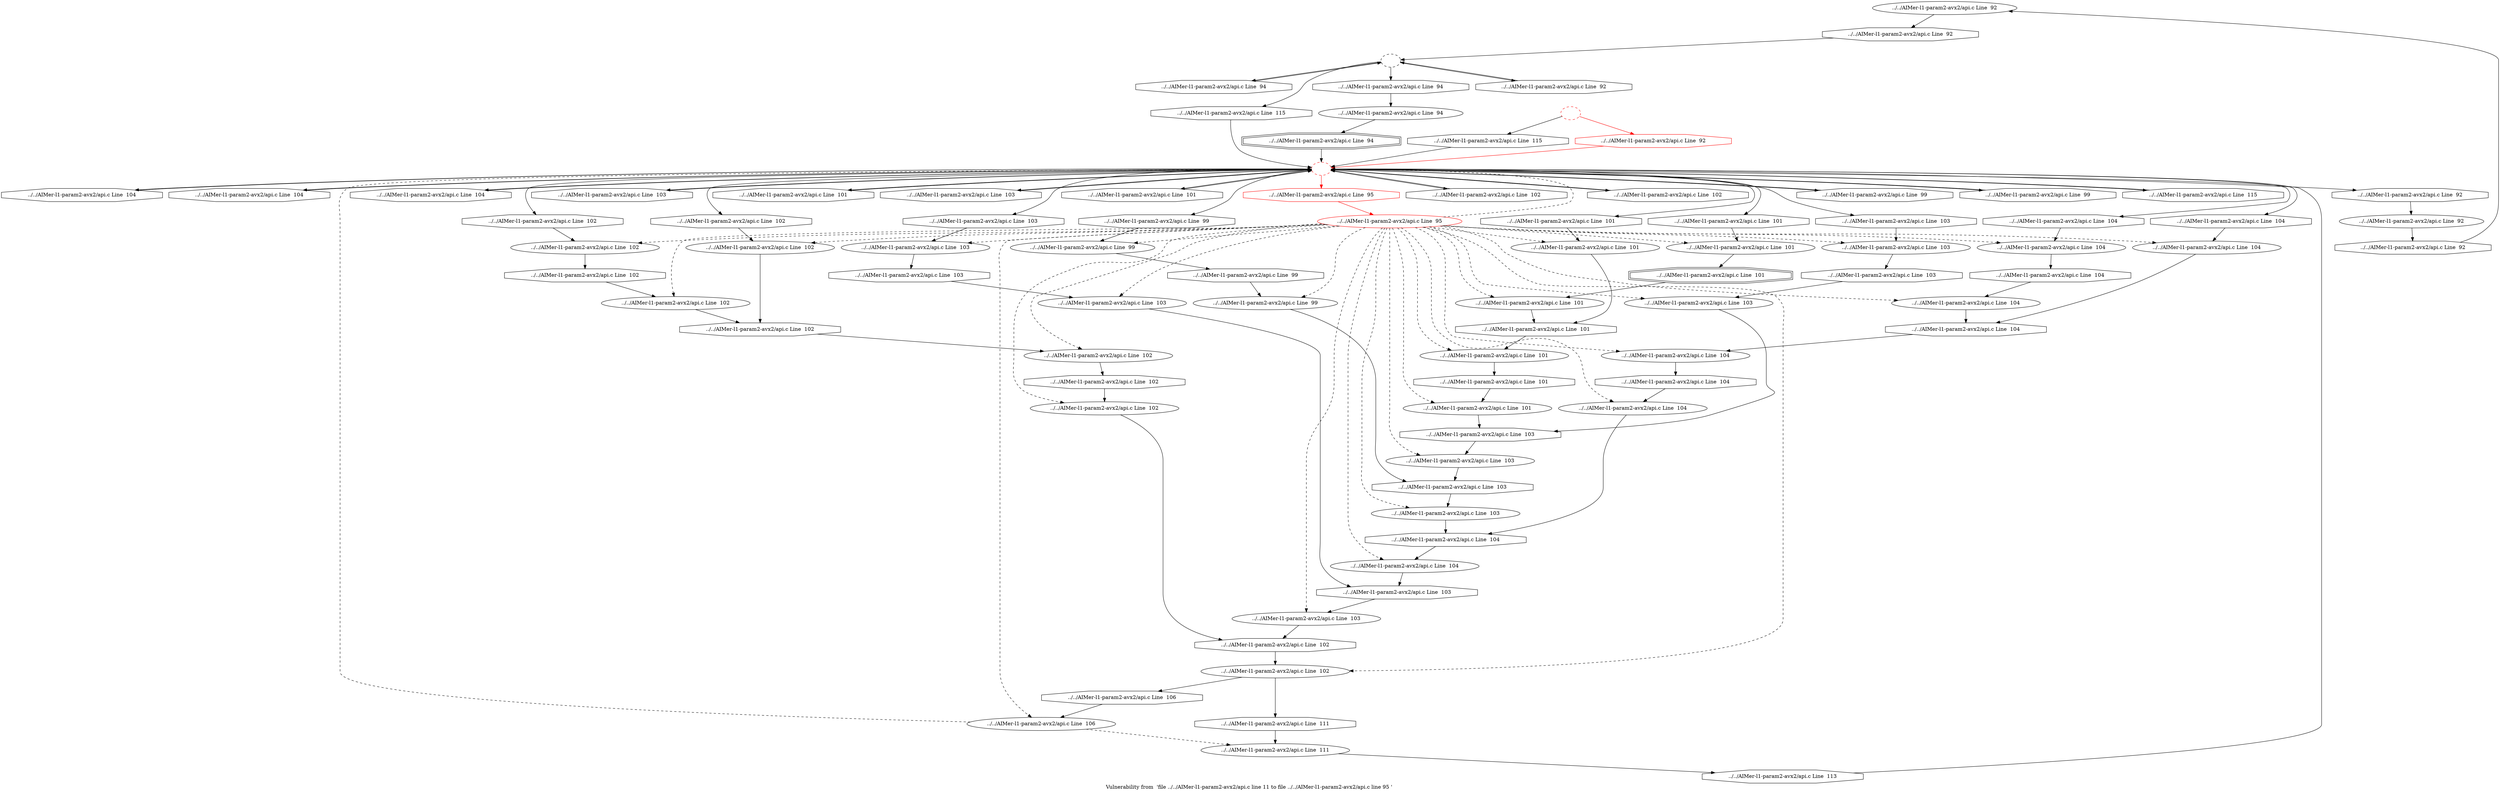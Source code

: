 digraph "Vulnerability from 'file ../../AIMer-l1-param2-avx2/api.c line 11 to file ../../AIMer-l1-param2-avx2/api.c line 95 '  "{
label="Vulnerability from  'file ../../AIMer-l1-param2-avx2/api.c line 11 to file ../../AIMer-l1-param2-avx2/api.c line 95 ' ";
node_578[shape=ellipse,style=solid,label="../../AIMer-l1-param2-avx2/api.c Line  92"]
node_581[shape=octagon,style=solid,label="../../AIMer-l1-param2-avx2/api.c Line  92"]
"node_578"->"node_581"
node_577[shape=octagon,style=solid,label="../../AIMer-l1-param2-avx2/api.c Line  92"]
node_576[shape=ellipse,style=solid,label="../../AIMer-l1-param2-avx2/api.c Line  92"]
"node_577"->"node_576"
node_579[shape=octagon,style=solid,label="../../AIMer-l1-param2-avx2/api.c Line  92"]
"node_576"->"node_579"
node_575[shape=octagon,style=solid,label="../../AIMer-l1-param2-avx2/api.c Line  92", color=red]
node_574[shape=ellipse,style=dashed,label="", color=red]
"node_575"->"node_574" [color=red]
"node_574"->"node_577"
node_632[shape=octagon,style=solid,label="../../AIMer-l1-param2-avx2/api.c Line  104"]
"node_574"->"node_632"
node_633[shape=octagon,style=solid,label="../../AIMer-l1-param2-avx2/api.c Line  104"]
"node_574"->"node_633"
node_635[shape=octagon,style=solid,label="../../AIMer-l1-param2-avx2/api.c Line  104"]
"node_574"->"node_635"
node_638[shape=octagon,style=solid,label="../../AIMer-l1-param2-avx2/api.c Line  104"]
"node_574"->"node_638"
node_640[shape=octagon,style=solid,label="../../AIMer-l1-param2-avx2/api.c Line  104"]
"node_574"->"node_640"
node_623[shape=octagon,style=solid,label="../../AIMer-l1-param2-avx2/api.c Line  103"]
"node_574"->"node_623"
node_625[shape=octagon,style=solid,label="../../AIMer-l1-param2-avx2/api.c Line  103"]
"node_574"->"node_625"
node_594[shape=octagon,style=solid,label="../../AIMer-l1-param2-avx2/api.c Line  101"]
"node_574"->"node_594"
node_618[shape=octagon,style=solid,label="../../AIMer-l1-param2-avx2/api.c Line  103"]
"node_574"->"node_618"
node_620[shape=octagon,style=solid,label="../../AIMer-l1-param2-avx2/api.c Line  103"]
"node_574"->"node_620"
node_599[shape=octagon,style=solid,label="../../AIMer-l1-param2-avx2/api.c Line  101"]
"node_574"->"node_599"
node_596[shape=octagon,style=solid,label="../../AIMer-l1-param2-avx2/api.c Line  101"]
"node_574"->"node_596"
node_591[shape=octagon,style=solid,label="../../AIMer-l1-param2-avx2/api.c Line  99"]
"node_574"->"node_591"
node_606[shape=octagon,style=solid,label="../../AIMer-l1-param2-avx2/api.c Line  102"]
"node_574"->"node_606"
node_608[shape=octagon,style=solid,label="../../AIMer-l1-param2-avx2/api.c Line  102"]
"node_574"->"node_608"
node_609[shape=octagon,style=solid,label="../../AIMer-l1-param2-avx2/api.c Line  102"]
"node_574"->"node_609"
node_611[shape=octagon,style=solid,label="../../AIMer-l1-param2-avx2/api.c Line  102"]
"node_574"->"node_611"
node_601[shape=octagon,style=solid,label="../../AIMer-l1-param2-avx2/api.c Line  101"]
"node_574"->"node_601"
node_587[shape=octagon,style=solid,label="../../AIMer-l1-param2-avx2/api.c Line  95", color=red]
"node_574"->"node_587" [color=red]
node_588[shape=octagon,style=solid,label="../../AIMer-l1-param2-avx2/api.c Line  99"]
"node_574"->"node_588"
node_589[shape=octagon,style=solid,label="../../AIMer-l1-param2-avx2/api.c Line  99"]
"node_574"->"node_589"
node_657[shape=octagon,style=solid,label="../../AIMer-l1-param2-avx2/api.c Line  115"]
"node_574"->"node_657"
node_573[shape=ellipse,style=dashed,label=""]
node_580[shape=octagon,style=solid,label="../../AIMer-l1-param2-avx2/api.c Line  92"]
"node_573"->"node_580"
node_582[shape=octagon,style=solid,label="../../AIMer-l1-param2-avx2/api.c Line  94"]
"node_573"->"node_582"
node_584[shape=octagon,style=solid,label="../../AIMer-l1-param2-avx2/api.c Line  94"]
"node_573"->"node_584"
node_656[shape=octagon,style=solid,label="../../AIMer-l1-param2-avx2/api.c Line  115"]
"node_573"->"node_656"
node_572[shape=ellipse,style=dashed,label="", color=red]
"node_572"->"node_575" [color=red]
node_658[shape=octagon,style=solid,label="../../AIMer-l1-param2-avx2/api.c Line  115"]
"node_572"->"node_658"
node_631[shape=octagon,style=solid,label="../../AIMer-l1-param2-avx2/api.c Line  103"]
node_630[shape=ellipse,style=solid,label="../../AIMer-l1-param2-avx2/api.c Line  103"]
"node_631"->"node_630"
"node_632"->"node_574"
"node_633"->"node_574"
node_634[shape=ellipse,style=solid,label="../../AIMer-l1-param2-avx2/api.c Line  104"]
node_637[shape=octagon,style=solid,label="../../AIMer-l1-param2-avx2/api.c Line  104"]
"node_634"->"node_637"
"node_635"->"node_634"
node_636[shape=ellipse,style=solid,label="../../AIMer-l1-param2-avx2/api.c Line  104"]
node_642[shape=octagon,style=solid,label="../../AIMer-l1-param2-avx2/api.c Line  104"]
"node_636"->"node_642"
"node_637"->"node_636"
"node_638"->"node_574"
node_639[shape=ellipse,style=solid,label="../../AIMer-l1-param2-avx2/api.c Line  104"]
"node_639"->"node_642"
"node_640"->"node_639"
node_641[shape=ellipse,style=solid,label="../../AIMer-l1-param2-avx2/api.c Line  104"]
node_644[shape=octagon,style=solid,label="../../AIMer-l1-param2-avx2/api.c Line  104"]
"node_641"->"node_644"
"node_642"->"node_641"
node_643[shape=ellipse,style=solid,label="../../AIMer-l1-param2-avx2/api.c Line  104"]
node_646[shape=octagon,style=solid,label="../../AIMer-l1-param2-avx2/api.c Line  104"]
"node_643"->"node_646"
"node_644"->"node_643"
"node_579"->"node_578"
node_622[shape=octagon,style=solid,label="../../AIMer-l1-param2-avx2/api.c Line  103"]
node_621[shape=ellipse,style=solid,label="../../AIMer-l1-param2-avx2/api.c Line  103"]
"node_622"->"node_621"
"node_623"->"node_574"
node_624[shape=ellipse,style=solid,label="../../AIMer-l1-param2-avx2/api.c Line  103"]
node_627[shape=octagon,style=solid,label="../../AIMer-l1-param2-avx2/api.c Line  103"]
"node_624"->"node_627"
"node_625"->"node_624"
node_626[shape=ellipse,style=solid,label="../../AIMer-l1-param2-avx2/api.c Line  103"]
node_629[shape=octagon,style=solid,label="../../AIMer-l1-param2-avx2/api.c Line  103"]
"node_626"->"node_629"
"node_627"->"node_626"
node_628[shape=ellipse,style=solid,label="../../AIMer-l1-param2-avx2/api.c Line  103"]
"node_628"->"node_631"
"node_629"->"node_628"
"node_630"->"node_646"
"node_580"->"node_573"
"node_581"->"node_573"
"node_582"->"node_573"
node_583[shape=ellipse,style=solid,label="../../AIMer-l1-param2-avx2/api.c Line  94"]
node_585[shape=doubleoctagon,style=solid,label="../../AIMer-l1-param2-avx2/api.c Line  94"]
"node_583"->"node_585"
"node_584"->"node_583"
"node_594"->"node_574"
node_592[shape=ellipse,style=solid,label="../../AIMer-l1-param2-avx2/api.c Line  99"]
"node_592"->"node_631"
node_613[shape=octagon,style=solid,label="../../AIMer-l1-param2-avx2/api.c Line  102"]
node_612[shape=ellipse,style=solid,label="../../AIMer-l1-param2-avx2/api.c Line  102"]
"node_613"->"node_612"
node_614[shape=ellipse,style=solid,label="../../AIMer-l1-param2-avx2/api.c Line  102"]
node_617[shape=octagon,style=solid,label="../../AIMer-l1-param2-avx2/api.c Line  102"]
"node_614"->"node_617"
node_615[shape=octagon,style=solid,label="../../AIMer-l1-param2-avx2/api.c Line  102"]
"node_615"->"node_614"
node_616[shape=ellipse,style=solid,label="../../AIMer-l1-param2-avx2/api.c Line  102"]
node_650[shape=octagon,style=solid,label="../../AIMer-l1-param2-avx2/api.c Line  102"]
"node_616"->"node_650"
"node_617"->"node_616"
"node_618"->"node_574"
node_619[shape=ellipse,style=solid,label="../../AIMer-l1-param2-avx2/api.c Line  103"]
"node_619"->"node_622"
"node_620"->"node_619"
node_648[shape=octagon,style=solid,label="../../AIMer-l1-param2-avx2/api.c Line  103"]
"node_621"->"node_648"
node_593[shape=octagon,style=solid,label="../../AIMer-l1-param2-avx2/api.c Line  99"]
"node_593"->"node_592"
node_598[shape=doubleoctagon,style=solid,label="../../AIMer-l1-param2-avx2/api.c Line  101"]
node_597[shape=ellipse,style=solid,label="../../AIMer-l1-param2-avx2/api.c Line  101"]
"node_598"->"node_597"
"node_599"->"node_574"
node_595[shape=ellipse,style=solid,label="../../AIMer-l1-param2-avx2/api.c Line  101"]
"node_596"->"node_595"
node_603[shape=octagon,style=solid,label="../../AIMer-l1-param2-avx2/api.c Line  101"]
"node_597"->"node_603"
node_590[shape=ellipse,style=solid,label="../../AIMer-l1-param2-avx2/api.c Line  99"]
"node_590"->"node_593"
"node_591"->"node_590"
node_602[shape=ellipse,style=solid,label="../../AIMer-l1-param2-avx2/api.c Line  101"]
node_605[shape=octagon,style=solid,label="../../AIMer-l1-param2-avx2/api.c Line  101"]
"node_602"->"node_605"
"node_603"->"node_602"
node_604[shape=ellipse,style=solid,label="../../AIMer-l1-param2-avx2/api.c Line  101"]
"node_604"->"node_629"
"node_605"->"node_604"
"node_606"->"node_574"
node_607[shape=ellipse,style=solid,label="../../AIMer-l1-param2-avx2/api.c Line  102"]
"node_607"->"node_615"
"node_608"->"node_607"
"node_609"->"node_574"
node_610[shape=ellipse,style=solid,label="../../AIMer-l1-param2-avx2/api.c Line  102"]
"node_610"->"node_613"
"node_611"->"node_610"
"node_612"->"node_615"
node_600[shape=ellipse,style=solid,label="../../AIMer-l1-param2-avx2/api.c Line  101"]
"node_600"->"node_603"
"node_601"->"node_600"
"node_595"->"node_598"
"node_585"->"node_574"
node_586[shape=ellipse,style=solid,label="../../AIMer-l1-param2-avx2/api.c Line  95", color=red]
"node_586"->"node_574" [style=dashed]
"node_586"->"node_634" [style=dashed]
"node_586"->"node_636" [style=dashed]
"node_586"->"node_639" [style=dashed]
"node_586"->"node_641" [style=dashed]
"node_586"->"node_643" [style=dashed]
"node_586"->"node_624" [style=dashed]
"node_586"->"node_626" [style=dashed]
"node_586"->"node_628" [style=dashed]
"node_586"->"node_630" [style=dashed]
"node_586"->"node_592" [style=dashed]
"node_586"->"node_614" [style=dashed]
"node_586"->"node_616" [style=dashed]
"node_586"->"node_619" [style=dashed]
"node_586"->"node_621" [style=dashed]
"node_586"->"node_597" [style=dashed]
"node_586"->"node_590" [style=dashed]
"node_586"->"node_602" [style=dashed]
"node_586"->"node_604" [style=dashed]
"node_586"->"node_607" [style=dashed]
"node_586"->"node_610" [style=dashed]
"node_586"->"node_612" [style=dashed]
"node_586"->"node_600" [style=dashed]
"node_586"->"node_595" [style=dashed]
node_645[shape=ellipse,style=solid,label="../../AIMer-l1-param2-avx2/api.c Line  104"]
"node_586"->"node_645" [style=dashed]
node_647[shape=ellipse,style=solid,label="../../AIMer-l1-param2-avx2/api.c Line  103"]
"node_586"->"node_647" [style=dashed]
node_649[shape=ellipse,style=solid,label="../../AIMer-l1-param2-avx2/api.c Line  102"]
"node_586"->"node_649" [style=dashed]
node_651[shape=ellipse,style=solid,label="../../AIMer-l1-param2-avx2/api.c Line  106"]
"node_586"->"node_651" [style=dashed]
"node_587"->"node_586" [color=red]
"node_588"->"node_574"
"node_589"->"node_574"
"node_645"->"node_648"
"node_646"->"node_645"
"node_647"->"node_650"
"node_648"->"node_647"
node_652[shape=octagon,style=solid,label="../../AIMer-l1-param2-avx2/api.c Line  106"]
"node_649"->"node_652"
node_654[shape=octagon,style=solid,label="../../AIMer-l1-param2-avx2/api.c Line  111"]
"node_649"->"node_654"
"node_650"->"node_649"
"node_651"->"node_574" [style=dashed]
node_653[shape=ellipse,style=solid,label="../../AIMer-l1-param2-avx2/api.c Line  111"]
"node_651"->"node_653" [style=dashed]
"node_652"->"node_651"
node_655[shape=octagon,style=solid,label="../../AIMer-l1-param2-avx2/api.c Line  113"]
"node_653"->"node_655"
"node_654"->"node_653"
"node_655"->"node_574"
"node_656"->"node_574"
"node_657"->"node_574"
"node_658"->"node_574"
}

